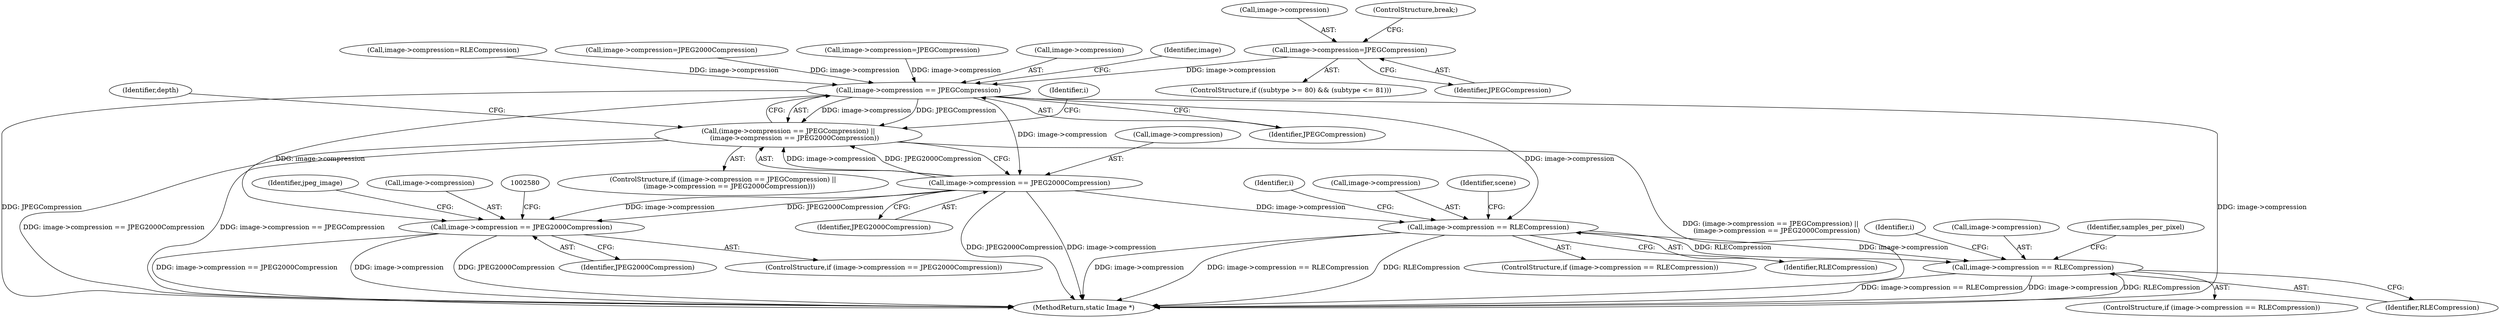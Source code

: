digraph "0_ImageMagick_5511ef530576ed18fd636baa3bb4eda3d667665d@pointer" {
"1001314" [label="(Call,image->compression=JPEGCompression)"];
"1002298" [label="(Call,image->compression == JPEGCompression)"];
"1002297" [label="(Call,(image->compression == JPEGCompression) ||\n      (image->compression == JPEG2000Compression))"];
"1002303" [label="(Call,image->compression == JPEG2000Compression)"];
"1002574" [label="(Call,image->compression == JPEG2000Compression)"];
"1002709" [label="(Call,image->compression == RLECompression)"];
"1003172" [label="(Call,image->compression == RLECompression)"];
"1002305" [label="(Identifier,image)"];
"1001314" [label="(Call,image->compression=JPEGCompression)"];
"1001342" [label="(Call,image->compression=RLECompression)"];
"1003282" [label="(Identifier,samples_per_pixel)"];
"1002316" [label="(Identifier,i)"];
"1001315" [label="(Call,image->compression)"];
"1004644" [label="(MethodReturn,static Image *)"];
"1002298" [label="(Call,image->compression == JPEGCompression)"];
"1002709" [label="(Call,image->compression == RLECompression)"];
"1002842" [label="(Identifier,scene)"];
"1001306" [label="(ControlStructure,if ((subtype >= 80) && (subtype <= 81)))"];
"1002589" [label="(Identifier,jpeg_image)"];
"1002573" [label="(ControlStructure,if (image->compression == JPEG2000Compression))"];
"1002648" [label="(Identifier,depth)"];
"1002302" [label="(Identifier,JPEGCompression)"];
"1002708" [label="(ControlStructure,if (image->compression == RLECompression))"];
"1002719" [label="(Identifier,i)"];
"1003181" [label="(Identifier,i)"];
"1002307" [label="(Identifier,JPEG2000Compression)"];
"1002713" [label="(Identifier,RLECompression)"];
"1002296" [label="(ControlStructure,if ((image->compression == JPEGCompression) ||\n      (image->compression == JPEG2000Compression)))"];
"1002575" [label="(Call,image->compression)"];
"1002710" [label="(Call,image->compression)"];
"1002574" [label="(Call,image->compression == JPEG2000Compression)"];
"1001328" [label="(Call,image->compression=JPEG2000Compression)"];
"1003172" [label="(Call,image->compression == RLECompression)"];
"1002578" [label="(Identifier,JPEG2000Compression)"];
"1001334" [label="(Call,image->compression=JPEGCompression)"];
"1001339" [label="(ControlStructure,break;)"];
"1002297" [label="(Call,(image->compression == JPEGCompression) ||\n      (image->compression == JPEG2000Compression))"];
"1001318" [label="(Identifier,JPEGCompression)"];
"1002304" [label="(Call,image->compression)"];
"1002299" [label="(Call,image->compression)"];
"1003176" [label="(Identifier,RLECompression)"];
"1002303" [label="(Call,image->compression == JPEG2000Compression)"];
"1003173" [label="(Call,image->compression)"];
"1003171" [label="(ControlStructure,if (image->compression == RLECompression))"];
"1001314" -> "1001306"  [label="AST: "];
"1001314" -> "1001318"  [label="CFG: "];
"1001315" -> "1001314"  [label="AST: "];
"1001318" -> "1001314"  [label="AST: "];
"1001339" -> "1001314"  [label="CFG: "];
"1001314" -> "1002298"  [label="DDG: image->compression"];
"1002298" -> "1002297"  [label="AST: "];
"1002298" -> "1002302"  [label="CFG: "];
"1002299" -> "1002298"  [label="AST: "];
"1002302" -> "1002298"  [label="AST: "];
"1002305" -> "1002298"  [label="CFG: "];
"1002297" -> "1002298"  [label="CFG: "];
"1002298" -> "1004644"  [label="DDG: JPEGCompression"];
"1002298" -> "1004644"  [label="DDG: image->compression"];
"1002298" -> "1002297"  [label="DDG: image->compression"];
"1002298" -> "1002297"  [label="DDG: JPEGCompression"];
"1001328" -> "1002298"  [label="DDG: image->compression"];
"1001342" -> "1002298"  [label="DDG: image->compression"];
"1001334" -> "1002298"  [label="DDG: image->compression"];
"1002298" -> "1002303"  [label="DDG: image->compression"];
"1002298" -> "1002574"  [label="DDG: image->compression"];
"1002298" -> "1002709"  [label="DDG: image->compression"];
"1002297" -> "1002296"  [label="AST: "];
"1002297" -> "1002303"  [label="CFG: "];
"1002303" -> "1002297"  [label="AST: "];
"1002316" -> "1002297"  [label="CFG: "];
"1002648" -> "1002297"  [label="CFG: "];
"1002297" -> "1004644"  [label="DDG: image->compression == JPEGCompression"];
"1002297" -> "1004644"  [label="DDG: (image->compression == JPEGCompression) ||\n      (image->compression == JPEG2000Compression)"];
"1002297" -> "1004644"  [label="DDG: image->compression == JPEG2000Compression"];
"1002303" -> "1002297"  [label="DDG: image->compression"];
"1002303" -> "1002297"  [label="DDG: JPEG2000Compression"];
"1002303" -> "1002307"  [label="CFG: "];
"1002304" -> "1002303"  [label="AST: "];
"1002307" -> "1002303"  [label="AST: "];
"1002303" -> "1004644"  [label="DDG: JPEG2000Compression"];
"1002303" -> "1004644"  [label="DDG: image->compression"];
"1002303" -> "1002574"  [label="DDG: image->compression"];
"1002303" -> "1002574"  [label="DDG: JPEG2000Compression"];
"1002303" -> "1002709"  [label="DDG: image->compression"];
"1002574" -> "1002573"  [label="AST: "];
"1002574" -> "1002578"  [label="CFG: "];
"1002575" -> "1002574"  [label="AST: "];
"1002578" -> "1002574"  [label="AST: "];
"1002580" -> "1002574"  [label="CFG: "];
"1002589" -> "1002574"  [label="CFG: "];
"1002574" -> "1004644"  [label="DDG: image->compression == JPEG2000Compression"];
"1002574" -> "1004644"  [label="DDG: image->compression"];
"1002574" -> "1004644"  [label="DDG: JPEG2000Compression"];
"1002709" -> "1002708"  [label="AST: "];
"1002709" -> "1002713"  [label="CFG: "];
"1002710" -> "1002709"  [label="AST: "];
"1002713" -> "1002709"  [label="AST: "];
"1002719" -> "1002709"  [label="CFG: "];
"1002842" -> "1002709"  [label="CFG: "];
"1002709" -> "1004644"  [label="DDG: image->compression == RLECompression"];
"1002709" -> "1004644"  [label="DDG: RLECompression"];
"1002709" -> "1004644"  [label="DDG: image->compression"];
"1002709" -> "1003172"  [label="DDG: image->compression"];
"1002709" -> "1003172"  [label="DDG: RLECompression"];
"1003172" -> "1003171"  [label="AST: "];
"1003172" -> "1003176"  [label="CFG: "];
"1003173" -> "1003172"  [label="AST: "];
"1003176" -> "1003172"  [label="AST: "];
"1003181" -> "1003172"  [label="CFG: "];
"1003282" -> "1003172"  [label="CFG: "];
"1003172" -> "1004644"  [label="DDG: image->compression == RLECompression"];
"1003172" -> "1004644"  [label="DDG: image->compression"];
"1003172" -> "1004644"  [label="DDG: RLECompression"];
}
